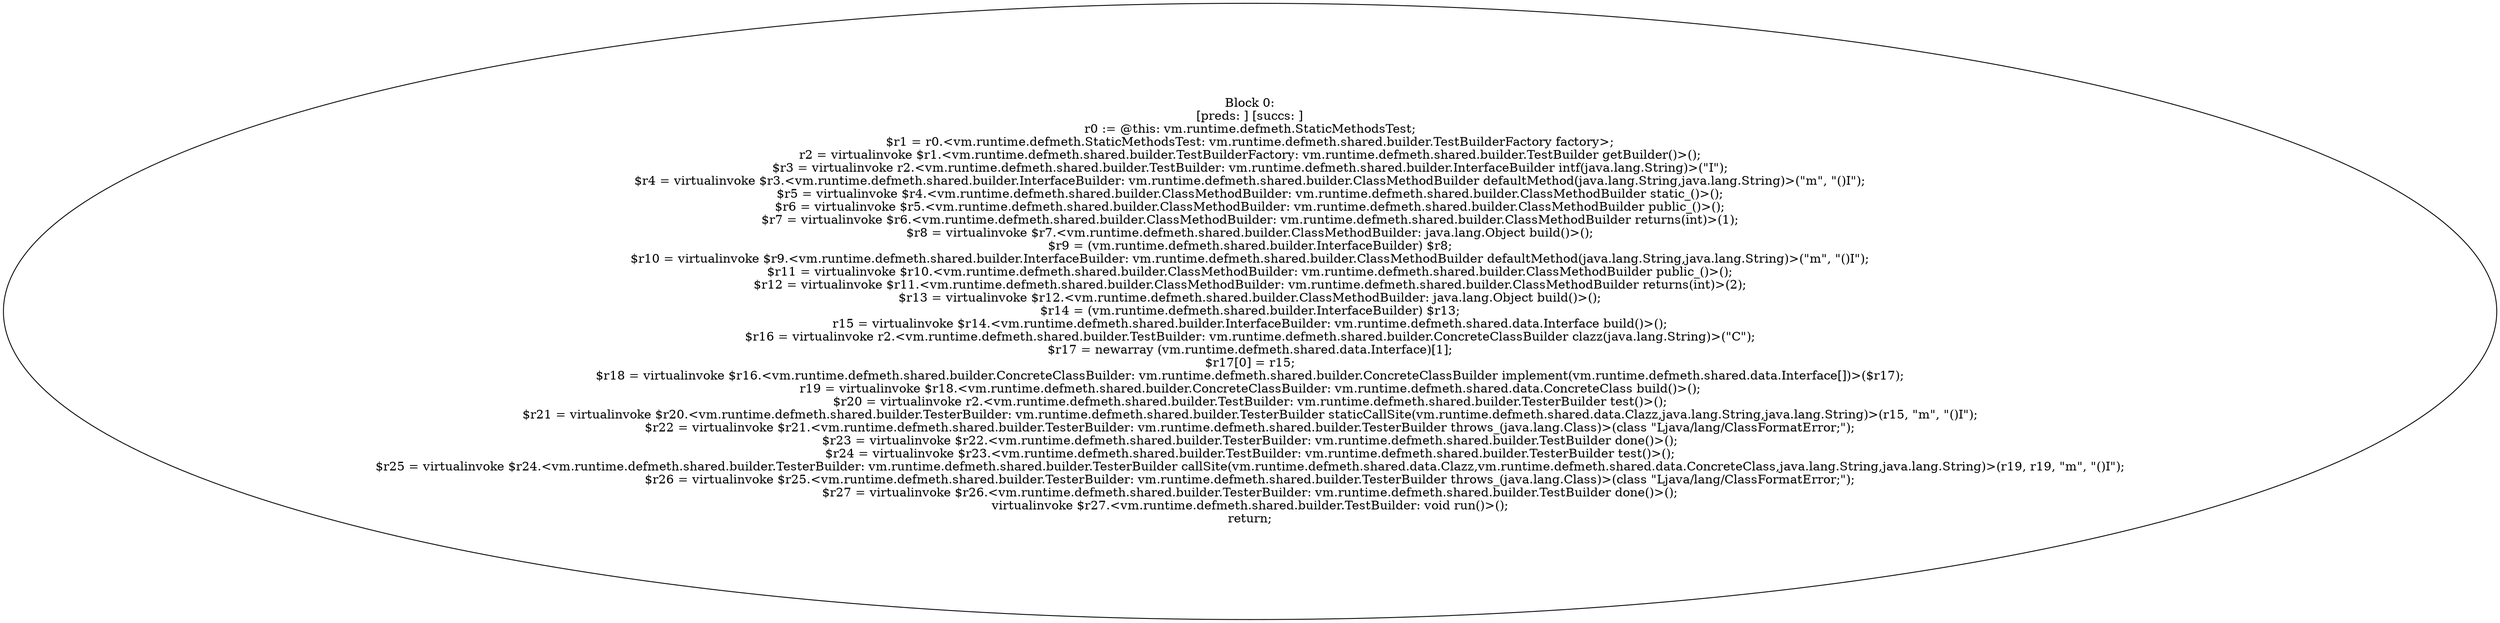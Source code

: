digraph "unitGraph" {
    "Block 0:
[preds: ] [succs: ]
r0 := @this: vm.runtime.defmeth.StaticMethodsTest;
$r1 = r0.<vm.runtime.defmeth.StaticMethodsTest: vm.runtime.defmeth.shared.builder.TestBuilderFactory factory>;
r2 = virtualinvoke $r1.<vm.runtime.defmeth.shared.builder.TestBuilderFactory: vm.runtime.defmeth.shared.builder.TestBuilder getBuilder()>();
$r3 = virtualinvoke r2.<vm.runtime.defmeth.shared.builder.TestBuilder: vm.runtime.defmeth.shared.builder.InterfaceBuilder intf(java.lang.String)>(\"I\");
$r4 = virtualinvoke $r3.<vm.runtime.defmeth.shared.builder.InterfaceBuilder: vm.runtime.defmeth.shared.builder.ClassMethodBuilder defaultMethod(java.lang.String,java.lang.String)>(\"m\", \"()I\");
$r5 = virtualinvoke $r4.<vm.runtime.defmeth.shared.builder.ClassMethodBuilder: vm.runtime.defmeth.shared.builder.ClassMethodBuilder static_()>();
$r6 = virtualinvoke $r5.<vm.runtime.defmeth.shared.builder.ClassMethodBuilder: vm.runtime.defmeth.shared.builder.ClassMethodBuilder public_()>();
$r7 = virtualinvoke $r6.<vm.runtime.defmeth.shared.builder.ClassMethodBuilder: vm.runtime.defmeth.shared.builder.ClassMethodBuilder returns(int)>(1);
$r8 = virtualinvoke $r7.<vm.runtime.defmeth.shared.builder.ClassMethodBuilder: java.lang.Object build()>();
$r9 = (vm.runtime.defmeth.shared.builder.InterfaceBuilder) $r8;
$r10 = virtualinvoke $r9.<vm.runtime.defmeth.shared.builder.InterfaceBuilder: vm.runtime.defmeth.shared.builder.ClassMethodBuilder defaultMethod(java.lang.String,java.lang.String)>(\"m\", \"()I\");
$r11 = virtualinvoke $r10.<vm.runtime.defmeth.shared.builder.ClassMethodBuilder: vm.runtime.defmeth.shared.builder.ClassMethodBuilder public_()>();
$r12 = virtualinvoke $r11.<vm.runtime.defmeth.shared.builder.ClassMethodBuilder: vm.runtime.defmeth.shared.builder.ClassMethodBuilder returns(int)>(2);
$r13 = virtualinvoke $r12.<vm.runtime.defmeth.shared.builder.ClassMethodBuilder: java.lang.Object build()>();
$r14 = (vm.runtime.defmeth.shared.builder.InterfaceBuilder) $r13;
r15 = virtualinvoke $r14.<vm.runtime.defmeth.shared.builder.InterfaceBuilder: vm.runtime.defmeth.shared.data.Interface build()>();
$r16 = virtualinvoke r2.<vm.runtime.defmeth.shared.builder.TestBuilder: vm.runtime.defmeth.shared.builder.ConcreteClassBuilder clazz(java.lang.String)>(\"C\");
$r17 = newarray (vm.runtime.defmeth.shared.data.Interface)[1];
$r17[0] = r15;
$r18 = virtualinvoke $r16.<vm.runtime.defmeth.shared.builder.ConcreteClassBuilder: vm.runtime.defmeth.shared.builder.ConcreteClassBuilder implement(vm.runtime.defmeth.shared.data.Interface[])>($r17);
r19 = virtualinvoke $r18.<vm.runtime.defmeth.shared.builder.ConcreteClassBuilder: vm.runtime.defmeth.shared.data.ConcreteClass build()>();
$r20 = virtualinvoke r2.<vm.runtime.defmeth.shared.builder.TestBuilder: vm.runtime.defmeth.shared.builder.TesterBuilder test()>();
$r21 = virtualinvoke $r20.<vm.runtime.defmeth.shared.builder.TesterBuilder: vm.runtime.defmeth.shared.builder.TesterBuilder staticCallSite(vm.runtime.defmeth.shared.data.Clazz,java.lang.String,java.lang.String)>(r15, \"m\", \"()I\");
$r22 = virtualinvoke $r21.<vm.runtime.defmeth.shared.builder.TesterBuilder: vm.runtime.defmeth.shared.builder.TesterBuilder throws_(java.lang.Class)>(class \"Ljava/lang/ClassFormatError;\");
$r23 = virtualinvoke $r22.<vm.runtime.defmeth.shared.builder.TesterBuilder: vm.runtime.defmeth.shared.builder.TestBuilder done()>();
$r24 = virtualinvoke $r23.<vm.runtime.defmeth.shared.builder.TestBuilder: vm.runtime.defmeth.shared.builder.TesterBuilder test()>();
$r25 = virtualinvoke $r24.<vm.runtime.defmeth.shared.builder.TesterBuilder: vm.runtime.defmeth.shared.builder.TesterBuilder callSite(vm.runtime.defmeth.shared.data.Clazz,vm.runtime.defmeth.shared.data.ConcreteClass,java.lang.String,java.lang.String)>(r19, r19, \"m\", \"()I\");
$r26 = virtualinvoke $r25.<vm.runtime.defmeth.shared.builder.TesterBuilder: vm.runtime.defmeth.shared.builder.TesterBuilder throws_(java.lang.Class)>(class \"Ljava/lang/ClassFormatError;\");
$r27 = virtualinvoke $r26.<vm.runtime.defmeth.shared.builder.TesterBuilder: vm.runtime.defmeth.shared.builder.TestBuilder done()>();
virtualinvoke $r27.<vm.runtime.defmeth.shared.builder.TestBuilder: void run()>();
return;
"
}
